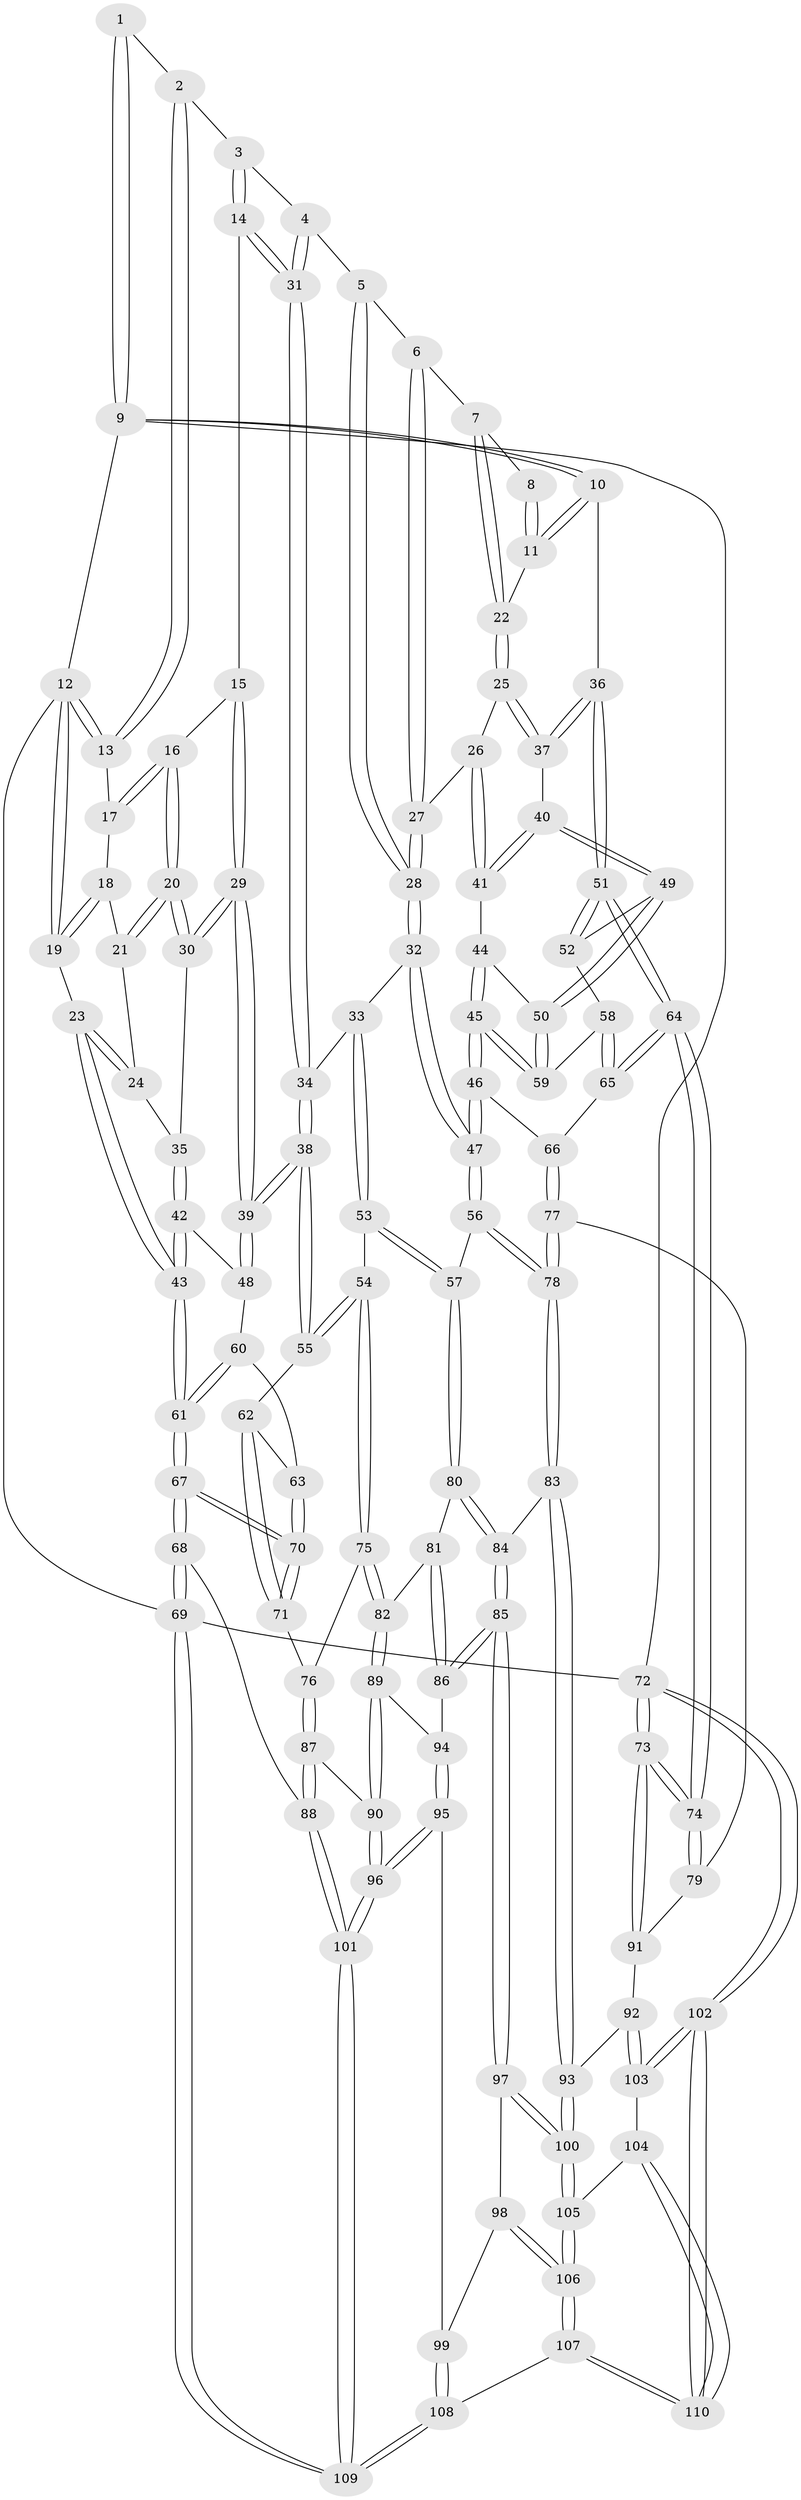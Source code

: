 // Generated by graph-tools (version 1.1) at 2025/38/03/09/25 02:38:33]
// undirected, 110 vertices, 272 edges
graph export_dot {
graph [start="1"]
  node [color=gray90,style=filled];
  1 [pos="+0.7558436330068875+0"];
  2 [pos="+0.29322467943068964+0"];
  3 [pos="+0.41754030790479074+0"];
  4 [pos="+0.5799876243169034+0.11891010515315843"];
  5 [pos="+0.5992710890601498+0.11168968776792447"];
  6 [pos="+0.6599820307332015+0.07281424352681881"];
  7 [pos="+0.7264487669613615+0"];
  8 [pos="+0.7556435948893768+0"];
  9 [pos="+1+0"];
  10 [pos="+1+0.12028781815309264"];
  11 [pos="+0.9808851049387012+0.10372285541573083"];
  12 [pos="+0+0"];
  13 [pos="+0.2501300658185967+0"];
  14 [pos="+0.46725734595588997+0.1719903775247894"];
  15 [pos="+0.3822704103593692+0.15128382887933928"];
  16 [pos="+0.2980820207937331+0.06856251956710262"];
  17 [pos="+0.25159927151277744+0"];
  18 [pos="+0.13752288552360456+0.10859265954620874"];
  19 [pos="+0+0.004070772913367775"];
  20 [pos="+0.24211195276171604+0.16996934228582936"];
  21 [pos="+0.13218443577983763+0.14323573592310748"];
  22 [pos="+0.8548729453957918+0.15687798154972318"];
  23 [pos="+0+0.07923306777970308"];
  24 [pos="+0.10157254985514234+0.17382386062750688"];
  25 [pos="+0.8520522358269059+0.17633442015149653"];
  26 [pos="+0.7892719482182705+0.24748219198298338"];
  27 [pos="+0.7473225306049895+0.263205069644971"];
  28 [pos="+0.7026910677047327+0.3096595299272346"];
  29 [pos="+0.2925683424852408+0.3307037649584055"];
  30 [pos="+0.23522182784981086+0.2728531687397699"];
  31 [pos="+0.5088222719082793+0.19343781405711855"];
  32 [pos="+0.6958313103289376+0.3211997167740712"];
  33 [pos="+0.5346691983799973+0.2947522934909894"];
  34 [pos="+0.5108373166650833+0.2818641206341786"];
  35 [pos="+0.1405779866683508+0.2667030166280597"];
  36 [pos="+1+0.24948456512862865"];
  37 [pos="+0.9707187615139076+0.29866370533590475"];
  38 [pos="+0.34724873680015356+0.4101967934367377"];
  39 [pos="+0.297612442762131+0.34050400643581036"];
  40 [pos="+0.9545890777498611+0.3135939621486305"];
  41 [pos="+0.8623624248636386+0.3293704909108354"];
  42 [pos="+0.0880383541764375+0.30659986754337926"];
  43 [pos="+0+0.1944907951054923"];
  44 [pos="+0.8565974968751632+0.3400890880618971"];
  45 [pos="+0.7678838628708068+0.48685306700577247"];
  46 [pos="+0.7549937227336341+0.49675336861121605"];
  47 [pos="+0.7457303335241264+0.49985074596523843"];
  48 [pos="+0.09051397942102735+0.38656286598664275"];
  49 [pos="+0.9345347292399279+0.3930036905426464"];
  50 [pos="+0.9171002685031029+0.413565149879398"];
  51 [pos="+1+0.5447625676271997"];
  52 [pos="+0.9844432267458512+0.4254777003725818"];
  53 [pos="+0.5914978837161138+0.48167992926117653"];
  54 [pos="+0.36257909931831855+0.4922101141708194"];
  55 [pos="+0.34455438352008316+0.4545293510417419"];
  56 [pos="+0.7367693727075888+0.5127300626836138"];
  57 [pos="+0.7055424283555654+0.528082475921667"];
  58 [pos="+0.9348319061789926+0.454932732223134"];
  59 [pos="+0.9017587365332684+0.43356727368533277"];
  60 [pos="+0.08963340799665334+0.390122870305958"];
  61 [pos="+0+0.4424092262749546"];
  62 [pos="+0.18716510390917934+0.4806543934687301"];
  63 [pos="+0.13092817417327685+0.4805704304021837"];
  64 [pos="+1+0.5479345773192983"];
  65 [pos="+1+0.5454846452052473"];
  66 [pos="+0.9803035989769052+0.5588285138934281"];
  67 [pos="+0+0.6896641543506243"];
  68 [pos="+0+0.7621315213205716"];
  69 [pos="+0+1"];
  70 [pos="+0.001262070703201591+0.6120419747733066"];
  71 [pos="+0.17619509240064607+0.6268400787330443"];
  72 [pos="+1+1"];
  73 [pos="+1+0.8059559096627067"];
  74 [pos="+1+0.6640903173159272"];
  75 [pos="+0.36590784393018627+0.5589795411551204"];
  76 [pos="+0.25060284589086507+0.6543833467414165"];
  77 [pos="+0.8850781554653039+0.6746834209120356"];
  78 [pos="+0.8534307000165424+0.6854006899021716"];
  79 [pos="+0.975678822412222+0.6936175516715677"];
  80 [pos="+0.6899521077459039+0.552716350752554"];
  81 [pos="+0.5696236626250699+0.6313526825622525"];
  82 [pos="+0.40976494964569005+0.6155353395776773"];
  83 [pos="+0.8387268301456591+0.758996769773715"];
  84 [pos="+0.6890940034261404+0.6956695675755601"];
  85 [pos="+0.6328370102398655+0.8103736272533616"];
  86 [pos="+0.5788001557420767+0.7629192146646688"];
  87 [pos="+0.23254791624266055+0.7230685233928369"];
  88 [pos="+0.0496224245504192+0.800899724310579"];
  89 [pos="+0.41577430873247867+0.6646336351910668"];
  90 [pos="+0.29323727849585507+0.8025187846981366"];
  91 [pos="+0.9176723792734836+0.8283832284255833"];
  92 [pos="+0.9146575120134637+0.8289918863826529"];
  93 [pos="+0.8415865578996564+0.8064307221282565"];
  94 [pos="+0.45493228110329115+0.7542750685176186"];
  95 [pos="+0.40454528337487977+0.8952331335570171"];
  96 [pos="+0.3303734068368807+0.9437143534815484"];
  97 [pos="+0.6363736225441888+0.8206005413788062"];
  98 [pos="+0.5682910165111447+0.8991118737187349"];
  99 [pos="+0.5635407616748159+0.9013064371369109"];
  100 [pos="+0.7653839356753679+0.86976522927617"];
  101 [pos="+0.3079426321958116+0.9825437775322718"];
  102 [pos="+1+1"];
  103 [pos="+0.9244288769220282+0.8805690684120392"];
  104 [pos="+0.8707260188579675+0.9863755932456031"];
  105 [pos="+0.765871114411055+0.8773548264988094"];
  106 [pos="+0.7013960530560249+1"];
  107 [pos="+0.6979376452900532+1"];
  108 [pos="+0.5161343567229814+1"];
  109 [pos="+0.28648667180738585+1"];
  110 [pos="+1+1"];
  1 -- 2;
  1 -- 9;
  1 -- 9;
  2 -- 3;
  2 -- 13;
  2 -- 13;
  3 -- 4;
  3 -- 14;
  3 -- 14;
  4 -- 5;
  4 -- 31;
  4 -- 31;
  5 -- 6;
  5 -- 28;
  5 -- 28;
  6 -- 7;
  6 -- 27;
  6 -- 27;
  7 -- 8;
  7 -- 22;
  7 -- 22;
  8 -- 11;
  8 -- 11;
  9 -- 10;
  9 -- 10;
  9 -- 12;
  9 -- 72;
  10 -- 11;
  10 -- 11;
  10 -- 36;
  11 -- 22;
  12 -- 13;
  12 -- 13;
  12 -- 19;
  12 -- 19;
  12 -- 69;
  13 -- 17;
  14 -- 15;
  14 -- 31;
  14 -- 31;
  15 -- 16;
  15 -- 29;
  15 -- 29;
  16 -- 17;
  16 -- 17;
  16 -- 20;
  16 -- 20;
  17 -- 18;
  18 -- 19;
  18 -- 19;
  18 -- 21;
  19 -- 23;
  20 -- 21;
  20 -- 21;
  20 -- 30;
  20 -- 30;
  21 -- 24;
  22 -- 25;
  22 -- 25;
  23 -- 24;
  23 -- 24;
  23 -- 43;
  23 -- 43;
  24 -- 35;
  25 -- 26;
  25 -- 37;
  25 -- 37;
  26 -- 27;
  26 -- 41;
  26 -- 41;
  27 -- 28;
  27 -- 28;
  28 -- 32;
  28 -- 32;
  29 -- 30;
  29 -- 30;
  29 -- 39;
  29 -- 39;
  30 -- 35;
  31 -- 34;
  31 -- 34;
  32 -- 33;
  32 -- 47;
  32 -- 47;
  33 -- 34;
  33 -- 53;
  33 -- 53;
  34 -- 38;
  34 -- 38;
  35 -- 42;
  35 -- 42;
  36 -- 37;
  36 -- 37;
  36 -- 51;
  36 -- 51;
  37 -- 40;
  38 -- 39;
  38 -- 39;
  38 -- 55;
  38 -- 55;
  39 -- 48;
  39 -- 48;
  40 -- 41;
  40 -- 41;
  40 -- 49;
  40 -- 49;
  41 -- 44;
  42 -- 43;
  42 -- 43;
  42 -- 48;
  43 -- 61;
  43 -- 61;
  44 -- 45;
  44 -- 45;
  44 -- 50;
  45 -- 46;
  45 -- 46;
  45 -- 59;
  45 -- 59;
  46 -- 47;
  46 -- 47;
  46 -- 66;
  47 -- 56;
  47 -- 56;
  48 -- 60;
  49 -- 50;
  49 -- 50;
  49 -- 52;
  50 -- 59;
  50 -- 59;
  51 -- 52;
  51 -- 52;
  51 -- 64;
  51 -- 64;
  52 -- 58;
  53 -- 54;
  53 -- 57;
  53 -- 57;
  54 -- 55;
  54 -- 55;
  54 -- 75;
  54 -- 75;
  55 -- 62;
  56 -- 57;
  56 -- 78;
  56 -- 78;
  57 -- 80;
  57 -- 80;
  58 -- 59;
  58 -- 65;
  58 -- 65;
  60 -- 61;
  60 -- 61;
  60 -- 63;
  61 -- 67;
  61 -- 67;
  62 -- 63;
  62 -- 71;
  62 -- 71;
  63 -- 70;
  63 -- 70;
  64 -- 65;
  64 -- 65;
  64 -- 74;
  64 -- 74;
  65 -- 66;
  66 -- 77;
  66 -- 77;
  67 -- 68;
  67 -- 68;
  67 -- 70;
  67 -- 70;
  68 -- 69;
  68 -- 69;
  68 -- 88;
  69 -- 109;
  69 -- 109;
  69 -- 72;
  70 -- 71;
  70 -- 71;
  71 -- 76;
  72 -- 73;
  72 -- 73;
  72 -- 102;
  72 -- 102;
  73 -- 74;
  73 -- 74;
  73 -- 91;
  73 -- 91;
  74 -- 79;
  74 -- 79;
  75 -- 76;
  75 -- 82;
  75 -- 82;
  76 -- 87;
  76 -- 87;
  77 -- 78;
  77 -- 78;
  77 -- 79;
  78 -- 83;
  78 -- 83;
  79 -- 91;
  80 -- 81;
  80 -- 84;
  80 -- 84;
  81 -- 82;
  81 -- 86;
  81 -- 86;
  82 -- 89;
  82 -- 89;
  83 -- 84;
  83 -- 93;
  83 -- 93;
  84 -- 85;
  84 -- 85;
  85 -- 86;
  85 -- 86;
  85 -- 97;
  85 -- 97;
  86 -- 94;
  87 -- 88;
  87 -- 88;
  87 -- 90;
  88 -- 101;
  88 -- 101;
  89 -- 90;
  89 -- 90;
  89 -- 94;
  90 -- 96;
  90 -- 96;
  91 -- 92;
  92 -- 93;
  92 -- 103;
  92 -- 103;
  93 -- 100;
  93 -- 100;
  94 -- 95;
  94 -- 95;
  95 -- 96;
  95 -- 96;
  95 -- 99;
  96 -- 101;
  96 -- 101;
  97 -- 98;
  97 -- 100;
  97 -- 100;
  98 -- 99;
  98 -- 106;
  98 -- 106;
  99 -- 108;
  99 -- 108;
  100 -- 105;
  100 -- 105;
  101 -- 109;
  101 -- 109;
  102 -- 103;
  102 -- 103;
  102 -- 110;
  102 -- 110;
  103 -- 104;
  104 -- 105;
  104 -- 110;
  104 -- 110;
  105 -- 106;
  105 -- 106;
  106 -- 107;
  106 -- 107;
  107 -- 108;
  107 -- 110;
  107 -- 110;
  108 -- 109;
  108 -- 109;
}
